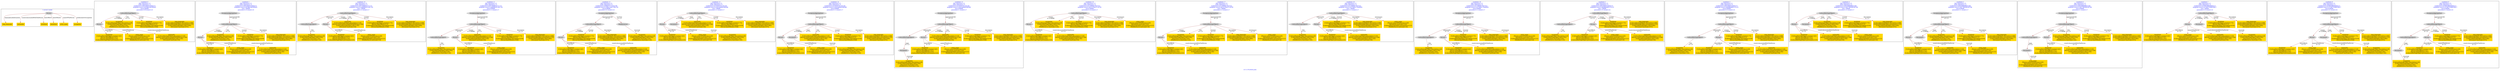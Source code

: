 digraph n0 {
fontcolor="blue"
remincross="true"
label="s11-s-19-artists.json"
subgraph cluster_0 {
label="1-correct model"
n2[style="filled",color="white",fillcolor="lightgray",label="Person1"];
n3[shape="plaintext",style="filled",fillcolor="gold",label="long_biography"];
n4[shape="plaintext",style="filled",fillcolor="gold",label="nationality"];
n5[shape="plaintext",style="filled",fillcolor="gold",label="birthDate"];
n6[shape="plaintext",style="filled",fillcolor="gold",label="deathDate"];
n7[shape="plaintext",style="filled",fillcolor="gold",label="artist_name"];
n8[shape="plaintext",style="filled",fillcolor="gold",label="occupation"];
}
subgraph cluster_1 {
label="candidate 0\nlink coherence:1.0\nnode coherence:1.0\nconfidence:0.43025940553694575\nmapping score:0.587864246290093\ncost:6.99998\n-precision:0.29-recall:0.33"
n10[style="filled",color="white",fillcolor="lightgray",label="CulturalHeritageObject1"];
n11[style="filled",color="white",fillcolor="lightgray",label="Person1"];
n12[shape="plaintext",style="filled",fillcolor="gold",label="occupation\n[CulturalHeritageObject,description,0.49]\n[CulturalHeritageObject,title,0.205]\n[Document,classLink,0.162]\n[WebResource,classLink,0.143]"];
n13[shape="plaintext",style="filled",fillcolor="gold",label="deathDate\n[CulturalHeritageObject,created,0.442]\n[Person,dateOfBirth,0.337]\n[Person,dateOfDeath,0.202]\n[CulturalHeritageObject,provenance,0.02]"];
n14[shape="plaintext",style="filled",fillcolor="gold",label="birthDate\n[CulturalHeritageObject,created,0.775]\n[Person,dateOfBirth,0.11]\n[CulturalHeritageObject,description,0.076]\n[Person,dateOfDeath,0.038]"];
n15[shape="plaintext",style="filled",fillcolor="gold",label="long_biography\n[CulturalHeritageObject,description,0.689]\n[CulturalHeritageObject,provenance,0.152]\n[CulturalHeritageObject,title,0.083]\n[Document,classLink,0.075]"];
n16[shape="plaintext",style="filled",fillcolor="gold",label="artist_name\n[Person,nameOfThePerson,0.326]\n[Document,classLink,0.302]\n[CulturalHeritageObject,provenance,0.212]\n[WebResource,classLink,0.16]"];
n17[shape="plaintext",style="filled",fillcolor="gold",label="nationality\n[CulturalHeritageObject,description,0.519]\n[Person,countryAssociatedWithThePerson,0.249]\n[CulturalHeritageObject,title,0.192]\n[Document,classLink,0.04]"];
}
subgraph cluster_2 {
label="candidate 1\nlink coherence:1.0\nnode coherence:1.0\nconfidence:0.43025940553694575\nmapping score:0.587864246290093\ncost:7.99998\n-precision:0.25-recall:0.33"
n19[style="filled",color="white",fillcolor="lightgray",label="CulturalHeritageObject1"];
n20[style="filled",color="white",fillcolor="lightgray",label="Person1"];
n21[style="filled",color="white",fillcolor="lightgray",label="EuropeanaAggregation1"];
n22[shape="plaintext",style="filled",fillcolor="gold",label="occupation\n[CulturalHeritageObject,description,0.49]\n[CulturalHeritageObject,title,0.205]\n[Document,classLink,0.162]\n[WebResource,classLink,0.143]"];
n23[shape="plaintext",style="filled",fillcolor="gold",label="deathDate\n[CulturalHeritageObject,created,0.442]\n[Person,dateOfBirth,0.337]\n[Person,dateOfDeath,0.202]\n[CulturalHeritageObject,provenance,0.02]"];
n24[shape="plaintext",style="filled",fillcolor="gold",label="birthDate\n[CulturalHeritageObject,created,0.775]\n[Person,dateOfBirth,0.11]\n[CulturalHeritageObject,description,0.076]\n[Person,dateOfDeath,0.038]"];
n25[shape="plaintext",style="filled",fillcolor="gold",label="long_biography\n[CulturalHeritageObject,description,0.689]\n[CulturalHeritageObject,provenance,0.152]\n[CulturalHeritageObject,title,0.083]\n[Document,classLink,0.075]"];
n26[shape="plaintext",style="filled",fillcolor="gold",label="artist_name\n[Person,nameOfThePerson,0.326]\n[Document,classLink,0.302]\n[CulturalHeritageObject,provenance,0.212]\n[WebResource,classLink,0.16]"];
n27[shape="plaintext",style="filled",fillcolor="gold",label="nationality\n[CulturalHeritageObject,description,0.519]\n[Person,countryAssociatedWithThePerson,0.249]\n[CulturalHeritageObject,title,0.192]\n[Document,classLink,0.04]"];
}
subgraph cluster_3 {
label="candidate 10\nlink coherence:1.0\nnode coherence:1.0\nconfidence:0.42072948924751125\nmapping score:0.5569098297491705\ncost:7.99998\n-precision:0.12-recall:0.17"
n29[style="filled",color="white",fillcolor="lightgray",label="CulturalHeritageObject1"];
n30[style="filled",color="white",fillcolor="lightgray",label="CulturalHeritageObject2"];
n31[style="filled",color="white",fillcolor="lightgray",label="Person1"];
n32[shape="plaintext",style="filled",fillcolor="gold",label="nationality\n[CulturalHeritageObject,description,0.519]\n[Person,countryAssociatedWithThePerson,0.249]\n[CulturalHeritageObject,title,0.192]\n[Document,classLink,0.04]"];
n33[shape="plaintext",style="filled",fillcolor="gold",label="deathDate\n[CulturalHeritageObject,created,0.442]\n[Person,dateOfBirth,0.337]\n[Person,dateOfDeath,0.202]\n[CulturalHeritageObject,provenance,0.02]"];
n34[shape="plaintext",style="filled",fillcolor="gold",label="occupation\n[CulturalHeritageObject,description,0.49]\n[CulturalHeritageObject,title,0.205]\n[Document,classLink,0.162]\n[WebResource,classLink,0.143]"];
n35[shape="plaintext",style="filled",fillcolor="gold",label="birthDate\n[CulturalHeritageObject,created,0.775]\n[Person,dateOfBirth,0.11]\n[CulturalHeritageObject,description,0.076]\n[Person,dateOfDeath,0.038]"];
n36[shape="plaintext",style="filled",fillcolor="gold",label="long_biography\n[CulturalHeritageObject,description,0.689]\n[CulturalHeritageObject,provenance,0.152]\n[CulturalHeritageObject,title,0.083]\n[Document,classLink,0.075]"];
n37[shape="plaintext",style="filled",fillcolor="gold",label="artist_name\n[Person,nameOfThePerson,0.326]\n[Document,classLink,0.302]\n[CulturalHeritageObject,provenance,0.212]\n[WebResource,classLink,0.16]"];
}
subgraph cluster_4 {
label="candidate 11\nlink coherence:1.0\nnode coherence:1.0\nconfidence:0.42072948924751125\nmapping score:0.5569098297491705\ncost:8.99998\n-precision:0.11-recall:0.17"
n39[style="filled",color="white",fillcolor="lightgray",label="CulturalHeritageObject1"];
n40[style="filled",color="white",fillcolor="lightgray",label="CulturalHeritageObject2"];
n41[style="filled",color="white",fillcolor="lightgray",label="Person1"];
n42[style="filled",color="white",fillcolor="lightgray",label="EuropeanaAggregation1"];
n43[shape="plaintext",style="filled",fillcolor="gold",label="nationality\n[CulturalHeritageObject,description,0.519]\n[Person,countryAssociatedWithThePerson,0.249]\n[CulturalHeritageObject,title,0.192]\n[Document,classLink,0.04]"];
n44[shape="plaintext",style="filled",fillcolor="gold",label="deathDate\n[CulturalHeritageObject,created,0.442]\n[Person,dateOfBirth,0.337]\n[Person,dateOfDeath,0.202]\n[CulturalHeritageObject,provenance,0.02]"];
n45[shape="plaintext",style="filled",fillcolor="gold",label="occupation\n[CulturalHeritageObject,description,0.49]\n[CulturalHeritageObject,title,0.205]\n[Document,classLink,0.162]\n[WebResource,classLink,0.143]"];
n46[shape="plaintext",style="filled",fillcolor="gold",label="birthDate\n[CulturalHeritageObject,created,0.775]\n[Person,dateOfBirth,0.11]\n[CulturalHeritageObject,description,0.076]\n[Person,dateOfDeath,0.038]"];
n47[shape="plaintext",style="filled",fillcolor="gold",label="long_biography\n[CulturalHeritageObject,description,0.689]\n[CulturalHeritageObject,provenance,0.152]\n[CulturalHeritageObject,title,0.083]\n[Document,classLink,0.075]"];
n48[shape="plaintext",style="filled",fillcolor="gold",label="artist_name\n[Person,nameOfThePerson,0.326]\n[Document,classLink,0.302]\n[CulturalHeritageObject,provenance,0.212]\n[WebResource,classLink,0.16]"];
}
subgraph cluster_5 {
label="candidate 12\nlink coherence:1.0\nnode coherence:1.0\nconfidence:0.41984075721854786\nmapping score:0.5566135857395159\ncost:8.99998\n-precision:0.22-recall:0.33"
n50[style="filled",color="white",fillcolor="lightgray",label="CulturalHeritageObject1"];
n51[style="filled",color="white",fillcolor="lightgray",label="Person1"];
n52[style="filled",color="white",fillcolor="lightgray",label="EuropeanaAggregation1"];
n53[style="filled",color="white",fillcolor="lightgray",label="WebResource1"];
n54[shape="plaintext",style="filled",fillcolor="gold",label="deathDate\n[CulturalHeritageObject,created,0.442]\n[Person,dateOfBirth,0.337]\n[Person,dateOfDeath,0.202]\n[CulturalHeritageObject,provenance,0.02]"];
n55[shape="plaintext",style="filled",fillcolor="gold",label="occupation\n[CulturalHeritageObject,description,0.49]\n[CulturalHeritageObject,title,0.205]\n[Document,classLink,0.162]\n[WebResource,classLink,0.143]"];
n56[shape="plaintext",style="filled",fillcolor="gold",label="birthDate\n[CulturalHeritageObject,created,0.775]\n[Person,dateOfBirth,0.11]\n[CulturalHeritageObject,description,0.076]\n[Person,dateOfDeath,0.038]"];
n57[shape="plaintext",style="filled",fillcolor="gold",label="long_biography\n[CulturalHeritageObject,description,0.689]\n[CulturalHeritageObject,provenance,0.152]\n[CulturalHeritageObject,title,0.083]\n[Document,classLink,0.075]"];
n58[shape="plaintext",style="filled",fillcolor="gold",label="artist_name\n[Person,nameOfThePerson,0.326]\n[Document,classLink,0.302]\n[CulturalHeritageObject,provenance,0.212]\n[WebResource,classLink,0.16]"];
n59[shape="plaintext",style="filled",fillcolor="gold",label="nationality\n[CulturalHeritageObject,description,0.519]\n[Person,countryAssociatedWithThePerson,0.249]\n[CulturalHeritageObject,title,0.192]\n[Document,classLink,0.04]"];
}
subgraph cluster_6 {
label="candidate 13\nlink coherence:1.0\nnode coherence:1.0\nconfidence:0.4135620701195106\nmapping score:0.5545206900398368\ncost:7.99998\n-precision:0.12-recall:0.17"
n61[style="filled",color="white",fillcolor="lightgray",label="CulturalHeritageObject1"];
n62[style="filled",color="white",fillcolor="lightgray",label="Person1"];
n63[style="filled",color="white",fillcolor="lightgray",label="Document1"];
n64[shape="plaintext",style="filled",fillcolor="gold",label="nationality\n[CulturalHeritageObject,description,0.519]\n[Person,countryAssociatedWithThePerson,0.249]\n[CulturalHeritageObject,title,0.192]\n[Document,classLink,0.04]"];
n65[shape="plaintext",style="filled",fillcolor="gold",label="occupation\n[CulturalHeritageObject,description,0.49]\n[CulturalHeritageObject,title,0.205]\n[Document,classLink,0.162]\n[WebResource,classLink,0.143]"];
n66[shape="plaintext",style="filled",fillcolor="gold",label="deathDate\n[CulturalHeritageObject,created,0.442]\n[Person,dateOfBirth,0.337]\n[Person,dateOfDeath,0.202]\n[CulturalHeritageObject,provenance,0.02]"];
n67[shape="plaintext",style="filled",fillcolor="gold",label="birthDate\n[CulturalHeritageObject,created,0.775]\n[Person,dateOfBirth,0.11]\n[CulturalHeritageObject,description,0.076]\n[Person,dateOfDeath,0.038]"];
n68[shape="plaintext",style="filled",fillcolor="gold",label="long_biography\n[CulturalHeritageObject,description,0.689]\n[CulturalHeritageObject,provenance,0.152]\n[CulturalHeritageObject,title,0.083]\n[Document,classLink,0.075]"];
n69[shape="plaintext",style="filled",fillcolor="gold",label="artist_name\n[Person,nameOfThePerson,0.326]\n[Document,classLink,0.302]\n[CulturalHeritageObject,provenance,0.212]\n[WebResource,classLink,0.16]"];
}
subgraph cluster_7 {
label="candidate 14\nlink coherence:1.0\nnode coherence:1.0\nconfidence:0.4135620701195106\nmapping score:0.5545206900398368\ncost:8.99998\n-precision:0.11-recall:0.17"
n71[style="filled",color="white",fillcolor="lightgray",label="CulturalHeritageObject1"];
n72[style="filled",color="white",fillcolor="lightgray",label="Person1"];
n73[style="filled",color="white",fillcolor="lightgray",label="Document1"];
n74[style="filled",color="white",fillcolor="lightgray",label="EuropeanaAggregation1"];
n75[shape="plaintext",style="filled",fillcolor="gold",label="nationality\n[CulturalHeritageObject,description,0.519]\n[Person,countryAssociatedWithThePerson,0.249]\n[CulturalHeritageObject,title,0.192]\n[Document,classLink,0.04]"];
n76[shape="plaintext",style="filled",fillcolor="gold",label="occupation\n[CulturalHeritageObject,description,0.49]\n[CulturalHeritageObject,title,0.205]\n[Document,classLink,0.162]\n[WebResource,classLink,0.143]"];
n77[shape="plaintext",style="filled",fillcolor="gold",label="deathDate\n[CulturalHeritageObject,created,0.442]\n[Person,dateOfBirth,0.337]\n[Person,dateOfDeath,0.202]\n[CulturalHeritageObject,provenance,0.02]"];
n78[shape="plaintext",style="filled",fillcolor="gold",label="birthDate\n[CulturalHeritageObject,created,0.775]\n[Person,dateOfBirth,0.11]\n[CulturalHeritageObject,description,0.076]\n[Person,dateOfDeath,0.038]"];
n79[shape="plaintext",style="filled",fillcolor="gold",label="long_biography\n[CulturalHeritageObject,description,0.689]\n[CulturalHeritageObject,provenance,0.152]\n[CulturalHeritageObject,title,0.083]\n[Document,classLink,0.075]"];
n80[shape="plaintext",style="filled",fillcolor="gold",label="artist_name\n[Person,nameOfThePerson,0.326]\n[Document,classLink,0.302]\n[CulturalHeritageObject,provenance,0.212]\n[WebResource,classLink,0.16]"];
}
subgraph cluster_8 {
label="candidate 15\nlink coherence:1.0\nnode coherence:1.0\nconfidence:0.4135620701195106\nmapping score:0.5545206900398368\ncost:9.99998\n-precision:0.1-recall:0.17"
n82[style="filled",color="white",fillcolor="lightgray",label="CulturalHeritageObject1"];
n83[style="filled",color="white",fillcolor="lightgray",label="CulturalHeritageObject2"];
n84[style="filled",color="white",fillcolor="lightgray",label="Person1"];
n85[style="filled",color="white",fillcolor="lightgray",label="Document2"];
n86[style="filled",color="white",fillcolor="lightgray",label="EuropeanaAggregation1"];
n87[shape="plaintext",style="filled",fillcolor="gold",label="nationality\n[CulturalHeritageObject,description,0.519]\n[Person,countryAssociatedWithThePerson,0.249]\n[CulturalHeritageObject,title,0.192]\n[Document,classLink,0.04]"];
n88[shape="plaintext",style="filled",fillcolor="gold",label="deathDate\n[CulturalHeritageObject,created,0.442]\n[Person,dateOfBirth,0.337]\n[Person,dateOfDeath,0.202]\n[CulturalHeritageObject,provenance,0.02]"];
n89[shape="plaintext",style="filled",fillcolor="gold",label="occupation\n[CulturalHeritageObject,description,0.49]\n[CulturalHeritageObject,title,0.205]\n[Document,classLink,0.162]\n[WebResource,classLink,0.143]"];
n90[shape="plaintext",style="filled",fillcolor="gold",label="birthDate\n[CulturalHeritageObject,created,0.775]\n[Person,dateOfBirth,0.11]\n[CulturalHeritageObject,description,0.076]\n[Person,dateOfDeath,0.038]"];
n91[shape="plaintext",style="filled",fillcolor="gold",label="long_biography\n[CulturalHeritageObject,description,0.689]\n[CulturalHeritageObject,provenance,0.152]\n[CulturalHeritageObject,title,0.083]\n[Document,classLink,0.075]"];
n92[shape="plaintext",style="filled",fillcolor="gold",label="artist_name\n[Person,nameOfThePerson,0.326]\n[Document,classLink,0.302]\n[CulturalHeritageObject,provenance,0.212]\n[WebResource,classLink,0.16]"];
}
subgraph cluster_9 {
label="candidate 16\nlink coherence:1.0\nnode coherence:1.0\nconfidence:0.4112800827847014\nmapping score:0.5815378053726782\ncost:6.99998\n-precision:0.14-recall:0.17"
n94[style="filled",color="white",fillcolor="lightgray",label="CulturalHeritageObject1"];
n95[style="filled",color="white",fillcolor="lightgray",label="Person1"];
n96[shape="plaintext",style="filled",fillcolor="gold",label="occupation\n[CulturalHeritageObject,description,0.49]\n[CulturalHeritageObject,title,0.205]\n[Document,classLink,0.162]\n[WebResource,classLink,0.143]"];
n97[shape="plaintext",style="filled",fillcolor="gold",label="deathDate\n[CulturalHeritageObject,created,0.442]\n[Person,dateOfBirth,0.337]\n[Person,dateOfDeath,0.202]\n[CulturalHeritageObject,provenance,0.02]"];
n98[shape="plaintext",style="filled",fillcolor="gold",label="birthDate\n[CulturalHeritageObject,created,0.775]\n[Person,dateOfBirth,0.11]\n[CulturalHeritageObject,description,0.076]\n[Person,dateOfDeath,0.038]"];
n99[shape="plaintext",style="filled",fillcolor="gold",label="long_biography\n[CulturalHeritageObject,description,0.689]\n[CulturalHeritageObject,provenance,0.152]\n[CulturalHeritageObject,title,0.083]\n[Document,classLink,0.075]"];
n100[shape="plaintext",style="filled",fillcolor="gold",label="nationality\n[CulturalHeritageObject,description,0.519]\n[Person,countryAssociatedWithThePerson,0.249]\n[CulturalHeritageObject,title,0.192]\n[Document,classLink,0.04]"];
n101[shape="plaintext",style="filled",fillcolor="gold",label="artist_name\n[Person,nameOfThePerson,0.326]\n[Document,classLink,0.302]\n[CulturalHeritageObject,provenance,0.212]\n[WebResource,classLink,0.16]"];
}
subgraph cluster_10 {
label="candidate 17\nlink coherence:1.0\nnode coherence:1.0\nconfidence:0.4112800827847014\nmapping score:0.5815378053726782\ncost:7.99998\n-precision:0.12-recall:0.17"
n103[style="filled",color="white",fillcolor="lightgray",label="CulturalHeritageObject1"];
n104[style="filled",color="white",fillcolor="lightgray",label="Person1"];
n105[style="filled",color="white",fillcolor="lightgray",label="EuropeanaAggregation1"];
n106[shape="plaintext",style="filled",fillcolor="gold",label="occupation\n[CulturalHeritageObject,description,0.49]\n[CulturalHeritageObject,title,0.205]\n[Document,classLink,0.162]\n[WebResource,classLink,0.143]"];
n107[shape="plaintext",style="filled",fillcolor="gold",label="deathDate\n[CulturalHeritageObject,created,0.442]\n[Person,dateOfBirth,0.337]\n[Person,dateOfDeath,0.202]\n[CulturalHeritageObject,provenance,0.02]"];
n108[shape="plaintext",style="filled",fillcolor="gold",label="birthDate\n[CulturalHeritageObject,created,0.775]\n[Person,dateOfBirth,0.11]\n[CulturalHeritageObject,description,0.076]\n[Person,dateOfDeath,0.038]"];
n109[shape="plaintext",style="filled",fillcolor="gold",label="long_biography\n[CulturalHeritageObject,description,0.689]\n[CulturalHeritageObject,provenance,0.152]\n[CulturalHeritageObject,title,0.083]\n[Document,classLink,0.075]"];
n110[shape="plaintext",style="filled",fillcolor="gold",label="nationality\n[CulturalHeritageObject,description,0.519]\n[Person,countryAssociatedWithThePerson,0.249]\n[CulturalHeritageObject,title,0.192]\n[Document,classLink,0.04]"];
n111[shape="plaintext",style="filled",fillcolor="gold",label="artist_name\n[Person,nameOfThePerson,0.326]\n[Document,classLink,0.302]\n[CulturalHeritageObject,provenance,0.212]\n[WebResource,classLink,0.16]"];
}
subgraph cluster_11 {
label="candidate 18\nlink coherence:1.0\nnode coherence:1.0\nconfidence:0.4112800827847014\nmapping score:0.5537600275949005\ncost:7.99998\n-precision:0.12-recall:0.17"
n113[style="filled",color="white",fillcolor="lightgray",label="CulturalHeritageObject1"];
n114[style="filled",color="white",fillcolor="lightgray",label="CulturalHeritageObject2"];
n115[style="filled",color="white",fillcolor="lightgray",label="Person1"];
n116[shape="plaintext",style="filled",fillcolor="gold",label="deathDate\n[CulturalHeritageObject,created,0.442]\n[Person,dateOfBirth,0.337]\n[Person,dateOfDeath,0.202]\n[CulturalHeritageObject,provenance,0.02]"];
n117[shape="plaintext",style="filled",fillcolor="gold",label="occupation\n[CulturalHeritageObject,description,0.49]\n[CulturalHeritageObject,title,0.205]\n[Document,classLink,0.162]\n[WebResource,classLink,0.143]"];
n118[shape="plaintext",style="filled",fillcolor="gold",label="birthDate\n[CulturalHeritageObject,created,0.775]\n[Person,dateOfBirth,0.11]\n[CulturalHeritageObject,description,0.076]\n[Person,dateOfDeath,0.038]"];
n119[shape="plaintext",style="filled",fillcolor="gold",label="long_biography\n[CulturalHeritageObject,description,0.689]\n[CulturalHeritageObject,provenance,0.152]\n[CulturalHeritageObject,title,0.083]\n[Document,classLink,0.075]"];
n120[shape="plaintext",style="filled",fillcolor="gold",label="nationality\n[CulturalHeritageObject,description,0.519]\n[Person,countryAssociatedWithThePerson,0.249]\n[CulturalHeritageObject,title,0.192]\n[Document,classLink,0.04]"];
n121[shape="plaintext",style="filled",fillcolor="gold",label="artist_name\n[Person,nameOfThePerson,0.326]\n[Document,classLink,0.302]\n[CulturalHeritageObject,provenance,0.212]\n[WebResource,classLink,0.16]"];
}
subgraph cluster_12 {
label="candidate 19\nlink coherence:1.0\nnode coherence:1.0\nconfidence:0.4112800827847014\nmapping score:0.5537600275949005\ncost:8.99998\n-precision:0.11-recall:0.17"
n123[style="filled",color="white",fillcolor="lightgray",label="CulturalHeritageObject1"];
n124[style="filled",color="white",fillcolor="lightgray",label="CulturalHeritageObject2"];
n125[style="filled",color="white",fillcolor="lightgray",label="Person1"];
n126[style="filled",color="white",fillcolor="lightgray",label="EuropeanaAggregation1"];
n127[shape="plaintext",style="filled",fillcolor="gold",label="deathDate\n[CulturalHeritageObject,created,0.442]\n[Person,dateOfBirth,0.337]\n[Person,dateOfDeath,0.202]\n[CulturalHeritageObject,provenance,0.02]"];
n128[shape="plaintext",style="filled",fillcolor="gold",label="occupation\n[CulturalHeritageObject,description,0.49]\n[CulturalHeritageObject,title,0.205]\n[Document,classLink,0.162]\n[WebResource,classLink,0.143]"];
n129[shape="plaintext",style="filled",fillcolor="gold",label="birthDate\n[CulturalHeritageObject,created,0.775]\n[Person,dateOfBirth,0.11]\n[CulturalHeritageObject,description,0.076]\n[Person,dateOfDeath,0.038]"];
n130[shape="plaintext",style="filled",fillcolor="gold",label="long_biography\n[CulturalHeritageObject,description,0.689]\n[CulturalHeritageObject,provenance,0.152]\n[CulturalHeritageObject,title,0.083]\n[Document,classLink,0.075]"];
n131[shape="plaintext",style="filled",fillcolor="gold",label="nationality\n[CulturalHeritageObject,description,0.519]\n[Person,countryAssociatedWithThePerson,0.249]\n[CulturalHeritageObject,title,0.192]\n[Document,classLink,0.04]"];
n132[shape="plaintext",style="filled",fillcolor="gold",label="artist_name\n[Person,nameOfThePerson,0.326]\n[Document,classLink,0.302]\n[CulturalHeritageObject,provenance,0.212]\n[WebResource,classLink,0.16]"];
}
subgraph cluster_13 {
label="candidate 2\nlink coherence:1.0\nnode coherence:1.0\nconfidence:0.43025940553694575\nmapping score:0.5600864685123152\ncost:7.99998\n-precision:0.25-recall:0.33"
n134[style="filled",color="white",fillcolor="lightgray",label="CulturalHeritageObject1"];
n135[style="filled",color="white",fillcolor="lightgray",label="CulturalHeritageObject2"];
n136[style="filled",color="white",fillcolor="lightgray",label="Person1"];
n137[shape="plaintext",style="filled",fillcolor="gold",label="deathDate\n[CulturalHeritageObject,created,0.442]\n[Person,dateOfBirth,0.337]\n[Person,dateOfDeath,0.202]\n[CulturalHeritageObject,provenance,0.02]"];
n138[shape="plaintext",style="filled",fillcolor="gold",label="occupation\n[CulturalHeritageObject,description,0.49]\n[CulturalHeritageObject,title,0.205]\n[Document,classLink,0.162]\n[WebResource,classLink,0.143]"];
n139[shape="plaintext",style="filled",fillcolor="gold",label="birthDate\n[CulturalHeritageObject,created,0.775]\n[Person,dateOfBirth,0.11]\n[CulturalHeritageObject,description,0.076]\n[Person,dateOfDeath,0.038]"];
n140[shape="plaintext",style="filled",fillcolor="gold",label="long_biography\n[CulturalHeritageObject,description,0.689]\n[CulturalHeritageObject,provenance,0.152]\n[CulturalHeritageObject,title,0.083]\n[Document,classLink,0.075]"];
n141[shape="plaintext",style="filled",fillcolor="gold",label="artist_name\n[Person,nameOfThePerson,0.326]\n[Document,classLink,0.302]\n[CulturalHeritageObject,provenance,0.212]\n[WebResource,classLink,0.16]"];
n142[shape="plaintext",style="filled",fillcolor="gold",label="nationality\n[CulturalHeritageObject,description,0.519]\n[Person,countryAssociatedWithThePerson,0.249]\n[CulturalHeritageObject,title,0.192]\n[Document,classLink,0.04]"];
}
subgraph cluster_14 {
label="candidate 3\nlink coherence:1.0\nnode coherence:1.0\nconfidence:0.43025940553694575\nmapping score:0.5600864685123152\ncost:8.99998\n-precision:0.22-recall:0.33"
n144[style="filled",color="white",fillcolor="lightgray",label="CulturalHeritageObject1"];
n145[style="filled",color="white",fillcolor="lightgray",label="CulturalHeritageObject2"];
n146[style="filled",color="white",fillcolor="lightgray",label="Person1"];
n147[style="filled",color="white",fillcolor="lightgray",label="EuropeanaAggregation1"];
n148[shape="plaintext",style="filled",fillcolor="gold",label="deathDate\n[CulturalHeritageObject,created,0.442]\n[Person,dateOfBirth,0.337]\n[Person,dateOfDeath,0.202]\n[CulturalHeritageObject,provenance,0.02]"];
n149[shape="plaintext",style="filled",fillcolor="gold",label="occupation\n[CulturalHeritageObject,description,0.49]\n[CulturalHeritageObject,title,0.205]\n[Document,classLink,0.162]\n[WebResource,classLink,0.143]"];
n150[shape="plaintext",style="filled",fillcolor="gold",label="birthDate\n[CulturalHeritageObject,created,0.775]\n[Person,dateOfBirth,0.11]\n[CulturalHeritageObject,description,0.076]\n[Person,dateOfDeath,0.038]"];
n151[shape="plaintext",style="filled",fillcolor="gold",label="long_biography\n[CulturalHeritageObject,description,0.689]\n[CulturalHeritageObject,provenance,0.152]\n[CulturalHeritageObject,title,0.083]\n[Document,classLink,0.075]"];
n152[shape="plaintext",style="filled",fillcolor="gold",label="artist_name\n[Person,nameOfThePerson,0.326]\n[Document,classLink,0.302]\n[CulturalHeritageObject,provenance,0.212]\n[WebResource,classLink,0.16]"];
n153[shape="plaintext",style="filled",fillcolor="gold",label="nationality\n[CulturalHeritageObject,description,0.519]\n[Person,countryAssociatedWithThePerson,0.249]\n[CulturalHeritageObject,title,0.192]\n[Document,classLink,0.04]"];
}
subgraph cluster_15 {
label="candidate 4\nlink coherence:1.0\nnode coherence:1.0\nconfidence:0.4263308698602389\nmapping score:0.5587769566200796\ncost:7.99998\n-precision:0.12-recall:0.17"
n155[style="filled",color="white",fillcolor="lightgray",label="CulturalHeritageObject1"];
n156[style="filled",color="white",fillcolor="lightgray",label="Person1"];
n157[style="filled",color="white",fillcolor="lightgray",label="Document1"];
n158[shape="plaintext",style="filled",fillcolor="gold",label="occupation\n[CulturalHeritageObject,description,0.49]\n[CulturalHeritageObject,title,0.205]\n[Document,classLink,0.162]\n[WebResource,classLink,0.143]"];
n159[shape="plaintext",style="filled",fillcolor="gold",label="artist_name\n[Person,nameOfThePerson,0.326]\n[Document,classLink,0.302]\n[CulturalHeritageObject,provenance,0.212]\n[WebResource,classLink,0.16]"];
n160[shape="plaintext",style="filled",fillcolor="gold",label="deathDate\n[CulturalHeritageObject,created,0.442]\n[Person,dateOfBirth,0.337]\n[Person,dateOfDeath,0.202]\n[CulturalHeritageObject,provenance,0.02]"];
n161[shape="plaintext",style="filled",fillcolor="gold",label="birthDate\n[CulturalHeritageObject,created,0.775]\n[Person,dateOfBirth,0.11]\n[CulturalHeritageObject,description,0.076]\n[Person,dateOfDeath,0.038]"];
n162[shape="plaintext",style="filled",fillcolor="gold",label="long_biography\n[CulturalHeritageObject,description,0.689]\n[CulturalHeritageObject,provenance,0.152]\n[CulturalHeritageObject,title,0.083]\n[Document,classLink,0.075]"];
n163[shape="plaintext",style="filled",fillcolor="gold",label="nationality\n[CulturalHeritageObject,description,0.519]\n[Person,countryAssociatedWithThePerson,0.249]\n[CulturalHeritageObject,title,0.192]\n[Document,classLink,0.04]"];
}
subgraph cluster_16 {
label="candidate 5\nlink coherence:1.0\nnode coherence:1.0\nconfidence:0.4263308698602389\nmapping score:0.5587769566200796\ncost:8.99998\n-precision:0.11-recall:0.17"
n165[style="filled",color="white",fillcolor="lightgray",label="CulturalHeritageObject1"];
n166[style="filled",color="white",fillcolor="lightgray",label="Person1"];
n167[style="filled",color="white",fillcolor="lightgray",label="Document1"];
n168[style="filled",color="white",fillcolor="lightgray",label="EuropeanaAggregation1"];
n169[shape="plaintext",style="filled",fillcolor="gold",label="occupation\n[CulturalHeritageObject,description,0.49]\n[CulturalHeritageObject,title,0.205]\n[Document,classLink,0.162]\n[WebResource,classLink,0.143]"];
n170[shape="plaintext",style="filled",fillcolor="gold",label="artist_name\n[Person,nameOfThePerson,0.326]\n[Document,classLink,0.302]\n[CulturalHeritageObject,provenance,0.212]\n[WebResource,classLink,0.16]"];
n171[shape="plaintext",style="filled",fillcolor="gold",label="deathDate\n[CulturalHeritageObject,created,0.442]\n[Person,dateOfBirth,0.337]\n[Person,dateOfDeath,0.202]\n[CulturalHeritageObject,provenance,0.02]"];
n172[shape="plaintext",style="filled",fillcolor="gold",label="birthDate\n[CulturalHeritageObject,created,0.775]\n[Person,dateOfBirth,0.11]\n[CulturalHeritageObject,description,0.076]\n[Person,dateOfDeath,0.038]"];
n173[shape="plaintext",style="filled",fillcolor="gold",label="long_biography\n[CulturalHeritageObject,description,0.689]\n[CulturalHeritageObject,provenance,0.152]\n[CulturalHeritageObject,title,0.083]\n[Document,classLink,0.075]"];
n174[shape="plaintext",style="filled",fillcolor="gold",label="nationality\n[CulturalHeritageObject,description,0.519]\n[Person,countryAssociatedWithThePerson,0.249]\n[CulturalHeritageObject,title,0.192]\n[Document,classLink,0.04]"];
}
subgraph cluster_17 {
label="candidate 6\nlink coherence:1.0\nnode coherence:1.0\nconfidence:0.4263308698602389\nmapping score:0.5587769566200796\ncost:9.99998\n-precision:0.1-recall:0.17"
n176[style="filled",color="white",fillcolor="lightgray",label="CulturalHeritageObject1"];
n177[style="filled",color="white",fillcolor="lightgray",label="CulturalHeritageObject2"];
n178[style="filled",color="white",fillcolor="lightgray",label="Person1"];
n179[style="filled",color="white",fillcolor="lightgray",label="Document2"];
n180[style="filled",color="white",fillcolor="lightgray",label="EuropeanaAggregation1"];
n181[shape="plaintext",style="filled",fillcolor="gold",label="occupation\n[CulturalHeritageObject,description,0.49]\n[CulturalHeritageObject,title,0.205]\n[Document,classLink,0.162]\n[WebResource,classLink,0.143]"];
n182[shape="plaintext",style="filled",fillcolor="gold",label="deathDate\n[CulturalHeritageObject,created,0.442]\n[Person,dateOfBirth,0.337]\n[Person,dateOfDeath,0.202]\n[CulturalHeritageObject,provenance,0.02]"];
n183[shape="plaintext",style="filled",fillcolor="gold",label="artist_name\n[Person,nameOfThePerson,0.326]\n[Document,classLink,0.302]\n[CulturalHeritageObject,provenance,0.212]\n[WebResource,classLink,0.16]"];
n184[shape="plaintext",style="filled",fillcolor="gold",label="birthDate\n[CulturalHeritageObject,created,0.775]\n[Person,dateOfBirth,0.11]\n[CulturalHeritageObject,description,0.076]\n[Person,dateOfDeath,0.038]"];
n185[shape="plaintext",style="filled",fillcolor="gold",label="long_biography\n[CulturalHeritageObject,description,0.689]\n[CulturalHeritageObject,provenance,0.152]\n[CulturalHeritageObject,title,0.083]\n[Document,classLink,0.075]"];
n186[shape="plaintext",style="filled",fillcolor="gold",label="nationality\n[CulturalHeritageObject,description,0.519]\n[Person,countryAssociatedWithThePerson,0.249]\n[CulturalHeritageObject,title,0.192]\n[Document,classLink,0.04]"];
}
subgraph cluster_18 {
label="candidate 7\nlink coherence:1.0\nnode coherence:1.0\nconfidence:0.42309198640894513\nmapping score:0.5576973288029817\ncost:7.99998\n-precision:0.25-recall:0.33"
n188[style="filled",color="white",fillcolor="lightgray",label="CulturalHeritageObject1"];
n189[style="filled",color="white",fillcolor="lightgray",label="Person1"];
n190[style="filled",color="white",fillcolor="lightgray",label="Document1"];
n191[shape="plaintext",style="filled",fillcolor="gold",label="occupation\n[CulturalHeritageObject,description,0.49]\n[CulturalHeritageObject,title,0.205]\n[Document,classLink,0.162]\n[WebResource,classLink,0.143]"];
n192[shape="plaintext",style="filled",fillcolor="gold",label="deathDate\n[CulturalHeritageObject,created,0.442]\n[Person,dateOfBirth,0.337]\n[Person,dateOfDeath,0.202]\n[CulturalHeritageObject,provenance,0.02]"];
n193[shape="plaintext",style="filled",fillcolor="gold",label="birthDate\n[CulturalHeritageObject,created,0.775]\n[Person,dateOfBirth,0.11]\n[CulturalHeritageObject,description,0.076]\n[Person,dateOfDeath,0.038]"];
n194[shape="plaintext",style="filled",fillcolor="gold",label="long_biography\n[CulturalHeritageObject,description,0.689]\n[CulturalHeritageObject,provenance,0.152]\n[CulturalHeritageObject,title,0.083]\n[Document,classLink,0.075]"];
n195[shape="plaintext",style="filled",fillcolor="gold",label="artist_name\n[Person,nameOfThePerson,0.326]\n[Document,classLink,0.302]\n[CulturalHeritageObject,provenance,0.212]\n[WebResource,classLink,0.16]"];
n196[shape="plaintext",style="filled",fillcolor="gold",label="nationality\n[CulturalHeritageObject,description,0.519]\n[Person,countryAssociatedWithThePerson,0.249]\n[CulturalHeritageObject,title,0.192]\n[Document,classLink,0.04]"];
}
subgraph cluster_19 {
label="candidate 8\nlink coherence:1.0\nnode coherence:1.0\nconfidence:0.42309198640894513\nmapping score:0.5576973288029817\ncost:8.99998\n-precision:0.22-recall:0.33"
n198[style="filled",color="white",fillcolor="lightgray",label="CulturalHeritageObject1"];
n199[style="filled",color="white",fillcolor="lightgray",label="Person1"];
n200[style="filled",color="white",fillcolor="lightgray",label="Document1"];
n201[style="filled",color="white",fillcolor="lightgray",label="EuropeanaAggregation1"];
n202[shape="plaintext",style="filled",fillcolor="gold",label="occupation\n[CulturalHeritageObject,description,0.49]\n[CulturalHeritageObject,title,0.205]\n[Document,classLink,0.162]\n[WebResource,classLink,0.143]"];
n203[shape="plaintext",style="filled",fillcolor="gold",label="deathDate\n[CulturalHeritageObject,created,0.442]\n[Person,dateOfBirth,0.337]\n[Person,dateOfDeath,0.202]\n[CulturalHeritageObject,provenance,0.02]"];
n204[shape="plaintext",style="filled",fillcolor="gold",label="birthDate\n[CulturalHeritageObject,created,0.775]\n[Person,dateOfBirth,0.11]\n[CulturalHeritageObject,description,0.076]\n[Person,dateOfDeath,0.038]"];
n205[shape="plaintext",style="filled",fillcolor="gold",label="long_biography\n[CulturalHeritageObject,description,0.689]\n[CulturalHeritageObject,provenance,0.152]\n[CulturalHeritageObject,title,0.083]\n[Document,classLink,0.075]"];
n206[shape="plaintext",style="filled",fillcolor="gold",label="artist_name\n[Person,nameOfThePerson,0.326]\n[Document,classLink,0.302]\n[CulturalHeritageObject,provenance,0.212]\n[WebResource,classLink,0.16]"];
n207[shape="plaintext",style="filled",fillcolor="gold",label="nationality\n[CulturalHeritageObject,description,0.519]\n[Person,countryAssociatedWithThePerson,0.249]\n[CulturalHeritageObject,title,0.192]\n[Document,classLink,0.04]"];
}
subgraph cluster_20 {
label="candidate 9\nlink coherence:1.0\nnode coherence:1.0\nconfidence:0.42309198640894513\nmapping score:0.5576973288029817\ncost:9.99998\n-precision:0.2-recall:0.33"
n209[style="filled",color="white",fillcolor="lightgray",label="CulturalHeritageObject1"];
n210[style="filled",color="white",fillcolor="lightgray",label="CulturalHeritageObject2"];
n211[style="filled",color="white",fillcolor="lightgray",label="Person1"];
n212[style="filled",color="white",fillcolor="lightgray",label="Document2"];
n213[style="filled",color="white",fillcolor="lightgray",label="EuropeanaAggregation1"];
n214[shape="plaintext",style="filled",fillcolor="gold",label="deathDate\n[CulturalHeritageObject,created,0.442]\n[Person,dateOfBirth,0.337]\n[Person,dateOfDeath,0.202]\n[CulturalHeritageObject,provenance,0.02]"];
n215[shape="plaintext",style="filled",fillcolor="gold",label="occupation\n[CulturalHeritageObject,description,0.49]\n[CulturalHeritageObject,title,0.205]\n[Document,classLink,0.162]\n[WebResource,classLink,0.143]"];
n216[shape="plaintext",style="filled",fillcolor="gold",label="birthDate\n[CulturalHeritageObject,created,0.775]\n[Person,dateOfBirth,0.11]\n[CulturalHeritageObject,description,0.076]\n[Person,dateOfDeath,0.038]"];
n217[shape="plaintext",style="filled",fillcolor="gold",label="long_biography\n[CulturalHeritageObject,description,0.689]\n[CulturalHeritageObject,provenance,0.152]\n[CulturalHeritageObject,title,0.083]\n[Document,classLink,0.075]"];
n218[shape="plaintext",style="filled",fillcolor="gold",label="artist_name\n[Person,nameOfThePerson,0.326]\n[Document,classLink,0.302]\n[CulturalHeritageObject,provenance,0.212]\n[WebResource,classLink,0.16]"];
n219[shape="plaintext",style="filled",fillcolor="gold",label="nationality\n[CulturalHeritageObject,description,0.519]\n[Person,countryAssociatedWithThePerson,0.249]\n[CulturalHeritageObject,title,0.192]\n[Document,classLink,0.04]"];
}
n2 -> n3[color="brown",fontcolor="black",label="biographicalInformation"]
n2 -> n4[color="brown",fontcolor="black",label="countryAssociatedWithThePerson"]
n2 -> n5[color="brown",fontcolor="black",label="dateOfBirth"]
n2 -> n6[color="brown",fontcolor="black",label="dateOfDeath"]
n2 -> n7[color="brown",fontcolor="black",label="nameOfThePerson"]
n2 -> n8[color="brown",fontcolor="black",label="professionOrOccupation"]
n10 -> n11[color="brown",fontcolor="black",label="creator\nw=0.99998"]
n10 -> n12[color="brown",fontcolor="black",label="title\nw=1.0"]
n11 -> n13[color="brown",fontcolor="black",label="dateOfBirth\nw=1.0"]
n10 -> n14[color="brown",fontcolor="black",label="created\nw=1.0"]
n10 -> n15[color="brown",fontcolor="black",label="description\nw=1.0"]
n11 -> n16[color="brown",fontcolor="black",label="nameOfThePerson\nw=1.0"]
n11 -> n17[color="brown",fontcolor="black",label="countryAssociatedWithThePerson\nw=1.0"]
n19 -> n20[color="brown",fontcolor="black",label="creator\nw=0.99998"]
n21 -> n19[color="brown",fontcolor="black",label="aggregatedCHO\nw=1.0"]
n19 -> n22[color="brown",fontcolor="black",label="title\nw=1.0"]
n20 -> n23[color="brown",fontcolor="black",label="dateOfBirth\nw=1.0"]
n19 -> n24[color="brown",fontcolor="black",label="created\nw=1.0"]
n19 -> n25[color="brown",fontcolor="black",label="description\nw=1.0"]
n20 -> n26[color="brown",fontcolor="black",label="nameOfThePerson\nw=1.0"]
n20 -> n27[color="brown",fontcolor="black",label="countryAssociatedWithThePerson\nw=1.0"]
n29 -> n30[color="brown",fontcolor="black",label="isRelatedTo\nw=1.0"]
n29 -> n31[color="brown",fontcolor="black",label="creator\nw=0.99998"]
n29 -> n32[color="brown",fontcolor="black",label="title\nw=1.0"]
n31 -> n33[color="brown",fontcolor="black",label="dateOfBirth\nw=1.0"]
n30 -> n34[color="brown",fontcolor="black",label="title\nw=1.0"]
n29 -> n35[color="brown",fontcolor="black",label="created\nw=1.0"]
n29 -> n36[color="brown",fontcolor="black",label="description\nw=1.0"]
n31 -> n37[color="brown",fontcolor="black",label="nameOfThePerson\nw=1.0"]
n39 -> n40[color="brown",fontcolor="black",label="isRelatedTo\nw=1.0"]
n39 -> n41[color="brown",fontcolor="black",label="creator\nw=0.99998"]
n42 -> n39[color="brown",fontcolor="black",label="aggregatedCHO\nw=1.0"]
n39 -> n43[color="brown",fontcolor="black",label="title\nw=1.0"]
n41 -> n44[color="brown",fontcolor="black",label="dateOfBirth\nw=1.0"]
n40 -> n45[color="brown",fontcolor="black",label="title\nw=1.0"]
n39 -> n46[color="brown",fontcolor="black",label="created\nw=1.0"]
n39 -> n47[color="brown",fontcolor="black",label="description\nw=1.0"]
n41 -> n48[color="brown",fontcolor="black",label="nameOfThePerson\nw=1.0"]
n50 -> n51[color="brown",fontcolor="black",label="creator\nw=0.99998"]
n52 -> n50[color="brown",fontcolor="black",label="aggregatedCHO\nw=1.0"]
n52 -> n53[color="brown",fontcolor="black",label="hasView\nw=1.0"]
n51 -> n54[color="brown",fontcolor="black",label="dateOfBirth\nw=1.0"]
n53 -> n55[color="brown",fontcolor="black",label="classLink\nw=1.0"]
n50 -> n56[color="brown",fontcolor="black",label="created\nw=1.0"]
n50 -> n57[color="brown",fontcolor="black",label="description\nw=1.0"]
n51 -> n58[color="brown",fontcolor="black",label="nameOfThePerson\nw=1.0"]
n51 -> n59[color="brown",fontcolor="black",label="countryAssociatedWithThePerson\nw=1.0"]
n61 -> n62[color="brown",fontcolor="black",label="creator\nw=0.99998"]
n61 -> n63[color="brown",fontcolor="black",label="page\nw=1.0"]
n61 -> n64[color="brown",fontcolor="black",label="title\nw=1.0"]
n63 -> n65[color="brown",fontcolor="black",label="classLink\nw=1.0"]
n62 -> n66[color="brown",fontcolor="black",label="dateOfBirth\nw=1.0"]
n61 -> n67[color="brown",fontcolor="black",label="created\nw=1.0"]
n61 -> n68[color="brown",fontcolor="black",label="description\nw=1.0"]
n62 -> n69[color="brown",fontcolor="black",label="nameOfThePerson\nw=1.0"]
n71 -> n72[color="brown",fontcolor="black",label="creator\nw=0.99998"]
n71 -> n73[color="brown",fontcolor="black",label="page\nw=1.0"]
n74 -> n71[color="brown",fontcolor="black",label="aggregatedCHO\nw=1.0"]
n71 -> n75[color="brown",fontcolor="black",label="title\nw=1.0"]
n73 -> n76[color="brown",fontcolor="black",label="classLink\nw=1.0"]
n72 -> n77[color="brown",fontcolor="black",label="dateOfBirth\nw=1.0"]
n71 -> n78[color="brown",fontcolor="black",label="created\nw=1.0"]
n71 -> n79[color="brown",fontcolor="black",label="description\nw=1.0"]
n72 -> n80[color="brown",fontcolor="black",label="nameOfThePerson\nw=1.0"]
n82 -> n83[color="brown",fontcolor="black",label="isRelatedTo\nw=1.0"]
n82 -> n84[color="brown",fontcolor="black",label="creator\nw=0.99998"]
n83 -> n85[color="brown",fontcolor="black",label="page\nw=1.0"]
n86 -> n82[color="brown",fontcolor="black",label="aggregatedCHO\nw=1.0"]
n82 -> n87[color="brown",fontcolor="black",label="title\nw=1.0"]
n84 -> n88[color="brown",fontcolor="black",label="dateOfBirth\nw=1.0"]
n85 -> n89[color="brown",fontcolor="black",label="classLink\nw=1.0"]
n82 -> n90[color="brown",fontcolor="black",label="created\nw=1.0"]
n82 -> n91[color="brown",fontcolor="black",label="description\nw=1.0"]
n84 -> n92[color="brown",fontcolor="black",label="nameOfThePerson\nw=1.0"]
n94 -> n95[color="brown",fontcolor="black",label="creator\nw=0.99998"]
n94 -> n96[color="brown",fontcolor="black",label="title\nw=1.0"]
n95 -> n97[color="brown",fontcolor="black",label="dateOfBirth\nw=1.0"]
n94 -> n98[color="brown",fontcolor="black",label="created\nw=1.0"]
n94 -> n99[color="brown",fontcolor="black",label="description\nw=1.0"]
n95 -> n100[color="brown",fontcolor="black",label="countryAssociatedWithThePerson\nw=1.0"]
n94 -> n101[color="brown",fontcolor="black",label="provenance\nw=1.0"]
n103 -> n104[color="brown",fontcolor="black",label="creator\nw=0.99998"]
n105 -> n103[color="brown",fontcolor="black",label="aggregatedCHO\nw=1.0"]
n103 -> n106[color="brown",fontcolor="black",label="title\nw=1.0"]
n104 -> n107[color="brown",fontcolor="black",label="dateOfBirth\nw=1.0"]
n103 -> n108[color="brown",fontcolor="black",label="created\nw=1.0"]
n103 -> n109[color="brown",fontcolor="black",label="description\nw=1.0"]
n104 -> n110[color="brown",fontcolor="black",label="countryAssociatedWithThePerson\nw=1.0"]
n103 -> n111[color="brown",fontcolor="black",label="provenance\nw=1.0"]
n113 -> n114[color="brown",fontcolor="black",label="isRelatedTo\nw=1.0"]
n113 -> n115[color="brown",fontcolor="black",label="creator\nw=0.99998"]
n115 -> n116[color="brown",fontcolor="black",label="dateOfBirth\nw=1.0"]
n114 -> n117[color="brown",fontcolor="black",label="title\nw=1.0"]
n113 -> n118[color="brown",fontcolor="black",label="created\nw=1.0"]
n113 -> n119[color="brown",fontcolor="black",label="description\nw=1.0"]
n115 -> n120[color="brown",fontcolor="black",label="countryAssociatedWithThePerson\nw=1.0"]
n113 -> n121[color="brown",fontcolor="black",label="provenance\nw=1.0"]
n123 -> n124[color="brown",fontcolor="black",label="isRelatedTo\nw=1.0"]
n123 -> n125[color="brown",fontcolor="black",label="creator\nw=0.99998"]
n126 -> n123[color="brown",fontcolor="black",label="aggregatedCHO\nw=1.0"]
n125 -> n127[color="brown",fontcolor="black",label="dateOfBirth\nw=1.0"]
n124 -> n128[color="brown",fontcolor="black",label="title\nw=1.0"]
n123 -> n129[color="brown",fontcolor="black",label="created\nw=1.0"]
n123 -> n130[color="brown",fontcolor="black",label="description\nw=1.0"]
n125 -> n131[color="brown",fontcolor="black",label="countryAssociatedWithThePerson\nw=1.0"]
n123 -> n132[color="brown",fontcolor="black",label="provenance\nw=1.0"]
n134 -> n135[color="brown",fontcolor="black",label="isRelatedTo\nw=1.0"]
n134 -> n136[color="brown",fontcolor="black",label="creator\nw=0.99998"]
n136 -> n137[color="brown",fontcolor="black",label="dateOfBirth\nw=1.0"]
n135 -> n138[color="brown",fontcolor="black",label="title\nw=1.0"]
n134 -> n139[color="brown",fontcolor="black",label="created\nw=1.0"]
n134 -> n140[color="brown",fontcolor="black",label="description\nw=1.0"]
n136 -> n141[color="brown",fontcolor="black",label="nameOfThePerson\nw=1.0"]
n136 -> n142[color="brown",fontcolor="black",label="countryAssociatedWithThePerson\nw=1.0"]
n144 -> n145[color="brown",fontcolor="black",label="isRelatedTo\nw=1.0"]
n144 -> n146[color="brown",fontcolor="black",label="creator\nw=0.99998"]
n147 -> n144[color="brown",fontcolor="black",label="aggregatedCHO\nw=1.0"]
n146 -> n148[color="brown",fontcolor="black",label="dateOfBirth\nw=1.0"]
n145 -> n149[color="brown",fontcolor="black",label="title\nw=1.0"]
n144 -> n150[color="brown",fontcolor="black",label="created\nw=1.0"]
n144 -> n151[color="brown",fontcolor="black",label="description\nw=1.0"]
n146 -> n152[color="brown",fontcolor="black",label="nameOfThePerson\nw=1.0"]
n146 -> n153[color="brown",fontcolor="black",label="countryAssociatedWithThePerson\nw=1.0"]
n155 -> n156[color="brown",fontcolor="black",label="creator\nw=0.99998"]
n155 -> n157[color="brown",fontcolor="black",label="page\nw=1.0"]
n155 -> n158[color="brown",fontcolor="black",label="title\nw=1.0"]
n157 -> n159[color="brown",fontcolor="black",label="classLink\nw=1.0"]
n156 -> n160[color="brown",fontcolor="black",label="dateOfBirth\nw=1.0"]
n155 -> n161[color="brown",fontcolor="black",label="created\nw=1.0"]
n155 -> n162[color="brown",fontcolor="black",label="description\nw=1.0"]
n156 -> n163[color="brown",fontcolor="black",label="countryAssociatedWithThePerson\nw=1.0"]
n165 -> n166[color="brown",fontcolor="black",label="creator\nw=0.99998"]
n165 -> n167[color="brown",fontcolor="black",label="page\nw=1.0"]
n168 -> n165[color="brown",fontcolor="black",label="aggregatedCHO\nw=1.0"]
n165 -> n169[color="brown",fontcolor="black",label="title\nw=1.0"]
n167 -> n170[color="brown",fontcolor="black",label="classLink\nw=1.0"]
n166 -> n171[color="brown",fontcolor="black",label="dateOfBirth\nw=1.0"]
n165 -> n172[color="brown",fontcolor="black",label="created\nw=1.0"]
n165 -> n173[color="brown",fontcolor="black",label="description\nw=1.0"]
n166 -> n174[color="brown",fontcolor="black",label="countryAssociatedWithThePerson\nw=1.0"]
n176 -> n177[color="brown",fontcolor="black",label="isRelatedTo\nw=1.0"]
n176 -> n178[color="brown",fontcolor="black",label="creator\nw=0.99998"]
n177 -> n179[color="brown",fontcolor="black",label="page\nw=1.0"]
n180 -> n176[color="brown",fontcolor="black",label="aggregatedCHO\nw=1.0"]
n176 -> n181[color="brown",fontcolor="black",label="title\nw=1.0"]
n178 -> n182[color="brown",fontcolor="black",label="dateOfBirth\nw=1.0"]
n179 -> n183[color="brown",fontcolor="black",label="classLink\nw=1.0"]
n176 -> n184[color="brown",fontcolor="black",label="created\nw=1.0"]
n176 -> n185[color="brown",fontcolor="black",label="description\nw=1.0"]
n178 -> n186[color="brown",fontcolor="black",label="countryAssociatedWithThePerson\nw=1.0"]
n188 -> n189[color="brown",fontcolor="black",label="creator\nw=0.99998"]
n188 -> n190[color="brown",fontcolor="black",label="page\nw=1.0"]
n190 -> n191[color="brown",fontcolor="black",label="classLink\nw=1.0"]
n189 -> n192[color="brown",fontcolor="black",label="dateOfBirth\nw=1.0"]
n188 -> n193[color="brown",fontcolor="black",label="created\nw=1.0"]
n188 -> n194[color="brown",fontcolor="black",label="description\nw=1.0"]
n189 -> n195[color="brown",fontcolor="black",label="nameOfThePerson\nw=1.0"]
n189 -> n196[color="brown",fontcolor="black",label="countryAssociatedWithThePerson\nw=1.0"]
n198 -> n199[color="brown",fontcolor="black",label="creator\nw=0.99998"]
n198 -> n200[color="brown",fontcolor="black",label="page\nw=1.0"]
n201 -> n198[color="brown",fontcolor="black",label="aggregatedCHO\nw=1.0"]
n200 -> n202[color="brown",fontcolor="black",label="classLink\nw=1.0"]
n199 -> n203[color="brown",fontcolor="black",label="dateOfBirth\nw=1.0"]
n198 -> n204[color="brown",fontcolor="black",label="created\nw=1.0"]
n198 -> n205[color="brown",fontcolor="black",label="description\nw=1.0"]
n199 -> n206[color="brown",fontcolor="black",label="nameOfThePerson\nw=1.0"]
n199 -> n207[color="brown",fontcolor="black",label="countryAssociatedWithThePerson\nw=1.0"]
n209 -> n210[color="brown",fontcolor="black",label="isRelatedTo\nw=1.0"]
n209 -> n211[color="brown",fontcolor="black",label="creator\nw=0.99998"]
n210 -> n212[color="brown",fontcolor="black",label="page\nw=1.0"]
n213 -> n209[color="brown",fontcolor="black",label="aggregatedCHO\nw=1.0"]
n211 -> n214[color="brown",fontcolor="black",label="dateOfBirth\nw=1.0"]
n212 -> n215[color="brown",fontcolor="black",label="classLink\nw=1.0"]
n209 -> n216[color="brown",fontcolor="black",label="created\nw=1.0"]
n209 -> n217[color="brown",fontcolor="black",label="description\nw=1.0"]
n211 -> n218[color="brown",fontcolor="black",label="nameOfThePerson\nw=1.0"]
n211 -> n219[color="brown",fontcolor="black",label="countryAssociatedWithThePerson\nw=1.0"]
}
